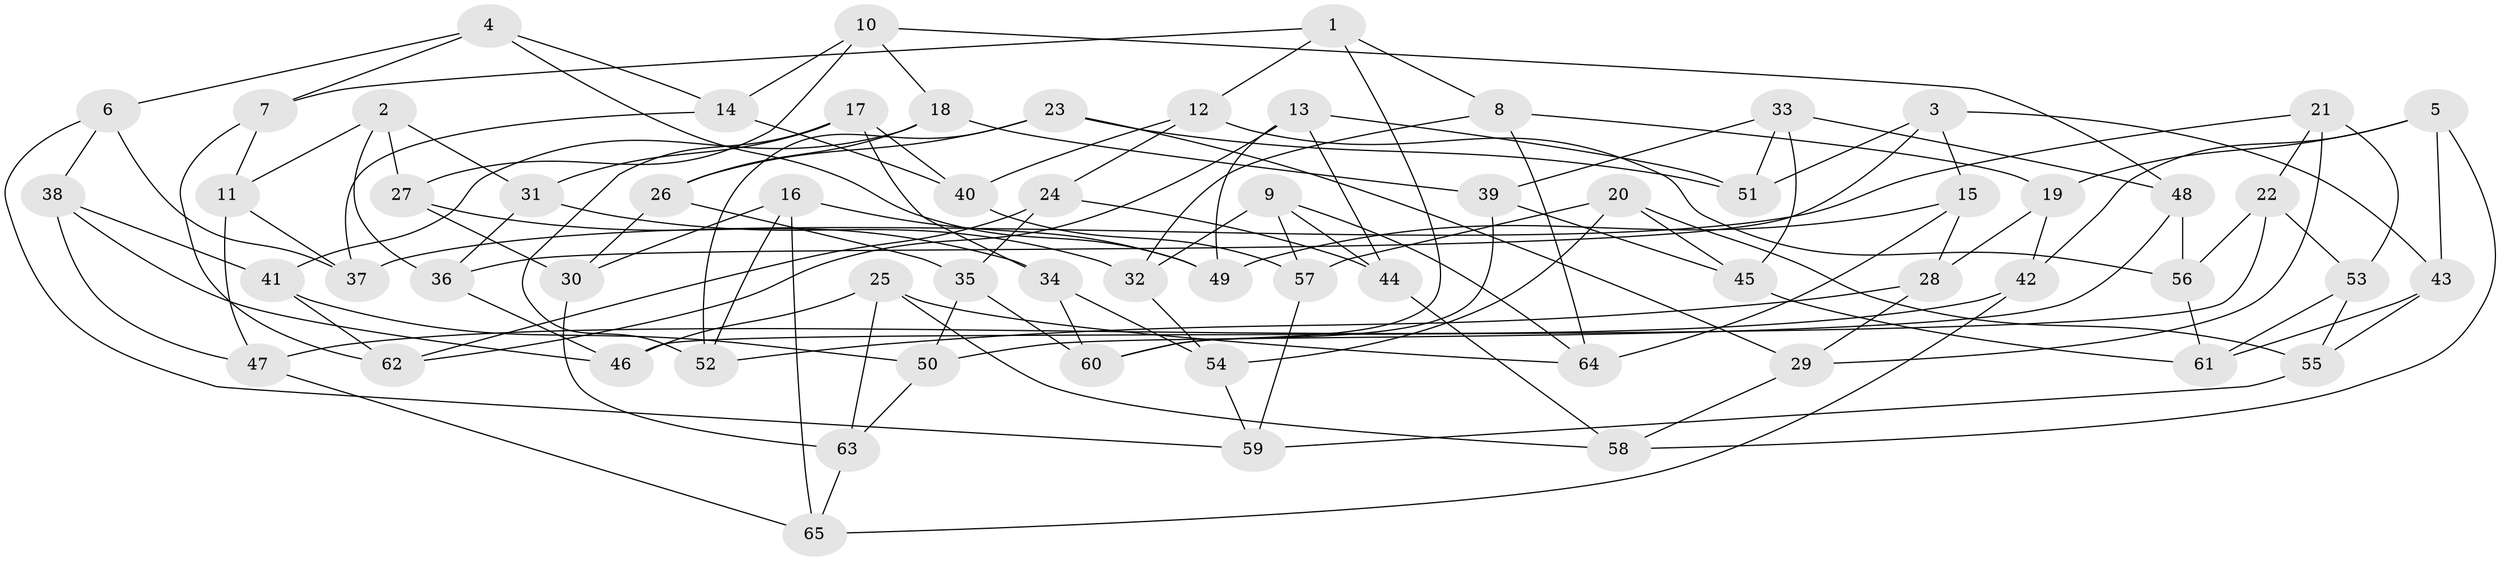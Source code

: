 // coarse degree distribution, {7: 0.1, 8: 0.3, 10: 0.05, 4: 0.25, 5: 0.15, 6: 0.1, 9: 0.05}
// Generated by graph-tools (version 1.1) at 2025/53/03/04/25 22:53:48]
// undirected, 65 vertices, 130 edges
graph export_dot {
  node [color=gray90,style=filled];
  1;
  2;
  3;
  4;
  5;
  6;
  7;
  8;
  9;
  10;
  11;
  12;
  13;
  14;
  15;
  16;
  17;
  18;
  19;
  20;
  21;
  22;
  23;
  24;
  25;
  26;
  27;
  28;
  29;
  30;
  31;
  32;
  33;
  34;
  35;
  36;
  37;
  38;
  39;
  40;
  41;
  42;
  43;
  44;
  45;
  46;
  47;
  48;
  49;
  50;
  51;
  52;
  53;
  54;
  55;
  56;
  57;
  58;
  59;
  60;
  61;
  62;
  63;
  64;
  65;
  1 -- 60;
  1 -- 12;
  1 -- 7;
  1 -- 8;
  2 -- 36;
  2 -- 31;
  2 -- 27;
  2 -- 11;
  3 -- 15;
  3 -- 43;
  3 -- 51;
  3 -- 36;
  4 -- 7;
  4 -- 49;
  4 -- 6;
  4 -- 14;
  5 -- 19;
  5 -- 42;
  5 -- 58;
  5 -- 43;
  6 -- 38;
  6 -- 37;
  6 -- 59;
  7 -- 11;
  7 -- 62;
  8 -- 64;
  8 -- 19;
  8 -- 32;
  9 -- 64;
  9 -- 44;
  9 -- 57;
  9 -- 32;
  10 -- 14;
  10 -- 48;
  10 -- 27;
  10 -- 18;
  11 -- 47;
  11 -- 37;
  12 -- 40;
  12 -- 56;
  12 -- 24;
  13 -- 44;
  13 -- 49;
  13 -- 62;
  13 -- 51;
  14 -- 37;
  14 -- 40;
  15 -- 28;
  15 -- 49;
  15 -- 64;
  16 -- 52;
  16 -- 30;
  16 -- 65;
  16 -- 49;
  17 -- 52;
  17 -- 40;
  17 -- 34;
  17 -- 31;
  18 -- 26;
  18 -- 39;
  18 -- 41;
  19 -- 42;
  19 -- 28;
  20 -- 45;
  20 -- 55;
  20 -- 57;
  20 -- 54;
  21 -- 37;
  21 -- 22;
  21 -- 53;
  21 -- 29;
  22 -- 53;
  22 -- 56;
  22 -- 46;
  23 -- 26;
  23 -- 51;
  23 -- 29;
  23 -- 52;
  24 -- 35;
  24 -- 62;
  24 -- 44;
  25 -- 63;
  25 -- 58;
  25 -- 46;
  25 -- 64;
  26 -- 30;
  26 -- 35;
  27 -- 30;
  27 -- 34;
  28 -- 29;
  28 -- 52;
  29 -- 58;
  30 -- 63;
  31 -- 36;
  31 -- 32;
  32 -- 54;
  33 -- 48;
  33 -- 45;
  33 -- 39;
  33 -- 51;
  34 -- 54;
  34 -- 60;
  35 -- 50;
  35 -- 60;
  36 -- 46;
  38 -- 41;
  38 -- 46;
  38 -- 47;
  39 -- 60;
  39 -- 45;
  40 -- 57;
  41 -- 50;
  41 -- 62;
  42 -- 65;
  42 -- 47;
  43 -- 55;
  43 -- 61;
  44 -- 58;
  45 -- 61;
  47 -- 65;
  48 -- 50;
  48 -- 56;
  50 -- 63;
  53 -- 61;
  53 -- 55;
  54 -- 59;
  55 -- 59;
  56 -- 61;
  57 -- 59;
  63 -- 65;
}
